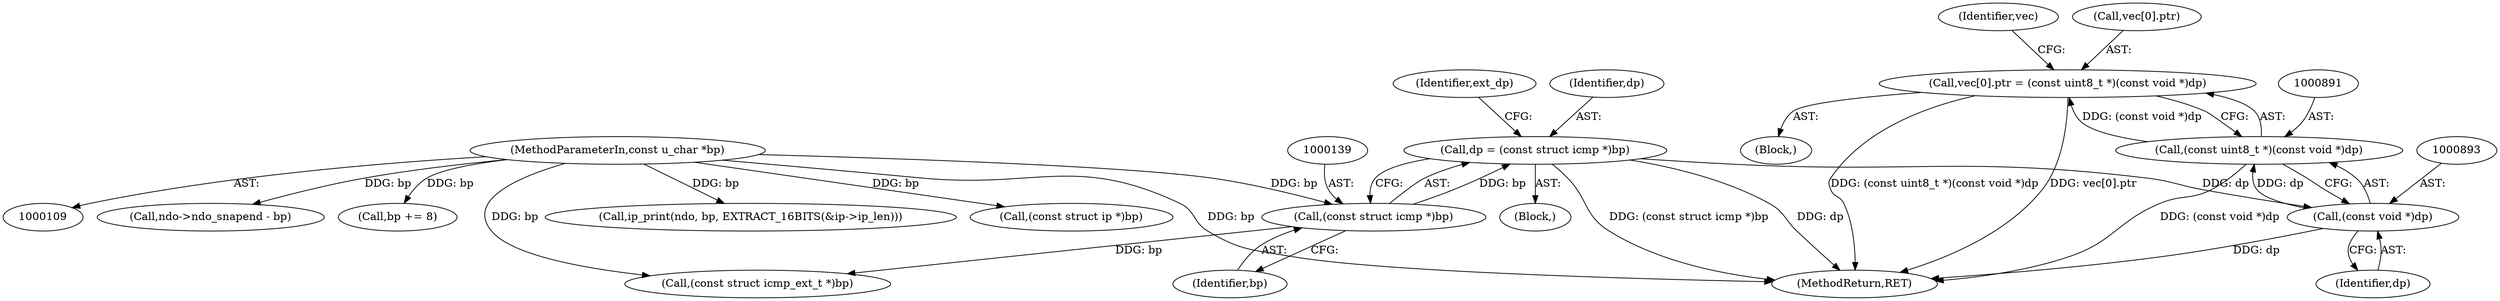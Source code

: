 digraph "0_tcpdump_1a1bce0526a77b62e41531b00f8bb5e21fd4f3a3@array" {
"1000884" [label="(Call,vec[0].ptr = (const uint8_t *)(const void *)dp)"];
"1000890" [label="(Call,(const uint8_t *)(const void *)dp)"];
"1000892" [label="(Call,(const void *)dp)"];
"1000136" [label="(Call,dp = (const struct icmp *)bp)"];
"1000138" [label="(Call,(const struct icmp *)bp)"];
"1000111" [label="(MethodParameterIn,const u_char *bp)"];
"1000963" [label="(Call,ndo->ndo_snapend - bp)"];
"1000137" [label="(Identifier,dp)"];
"1000142" [label="(Identifier,ext_dp)"];
"1000947" [label="(Call,bp += 8)"];
"1000890" [label="(Call,(const uint8_t *)(const void *)dp)"];
"1000111" [label="(MethodParameterIn,const u_char *bp)"];
"1000894" [label="(Identifier,dp)"];
"1000115" [label="(Block,)"];
"1000898" [label="(Identifier,vec)"];
"1000140" [label="(Identifier,bp)"];
"1000884" [label="(Call,vec[0].ptr = (const uint8_t *)(const void *)dp)"];
"1000136" [label="(Call,dp = (const struct icmp *)bp)"];
"1000143" [label="(Call,(const struct icmp_ext_t *)bp)"];
"1000978" [label="(Call,ip_print(ndo, bp, EXTRACT_16BITS(&ip->ip_len)))"];
"1000882" [label="(Block,)"];
"1000956" [label="(Call,(const struct ip *)bp)"];
"1000885" [label="(Call,vec[0].ptr)"];
"1001279" [label="(MethodReturn,RET)"];
"1000892" [label="(Call,(const void *)dp)"];
"1000138" [label="(Call,(const struct icmp *)bp)"];
"1000884" -> "1000882"  [label="AST: "];
"1000884" -> "1000890"  [label="CFG: "];
"1000885" -> "1000884"  [label="AST: "];
"1000890" -> "1000884"  [label="AST: "];
"1000898" -> "1000884"  [label="CFG: "];
"1000884" -> "1001279"  [label="DDG: vec[0].ptr"];
"1000884" -> "1001279"  [label="DDG: (const uint8_t *)(const void *)dp"];
"1000890" -> "1000884"  [label="DDG: (const void *)dp"];
"1000890" -> "1000892"  [label="CFG: "];
"1000891" -> "1000890"  [label="AST: "];
"1000892" -> "1000890"  [label="AST: "];
"1000890" -> "1001279"  [label="DDG: (const void *)dp"];
"1000892" -> "1000890"  [label="DDG: dp"];
"1000892" -> "1000894"  [label="CFG: "];
"1000893" -> "1000892"  [label="AST: "];
"1000894" -> "1000892"  [label="AST: "];
"1000892" -> "1001279"  [label="DDG: dp"];
"1000136" -> "1000892"  [label="DDG: dp"];
"1000136" -> "1000115"  [label="AST: "];
"1000136" -> "1000138"  [label="CFG: "];
"1000137" -> "1000136"  [label="AST: "];
"1000138" -> "1000136"  [label="AST: "];
"1000142" -> "1000136"  [label="CFG: "];
"1000136" -> "1001279"  [label="DDG: (const struct icmp *)bp"];
"1000136" -> "1001279"  [label="DDG: dp"];
"1000138" -> "1000136"  [label="DDG: bp"];
"1000138" -> "1000140"  [label="CFG: "];
"1000139" -> "1000138"  [label="AST: "];
"1000140" -> "1000138"  [label="AST: "];
"1000111" -> "1000138"  [label="DDG: bp"];
"1000138" -> "1000143"  [label="DDG: bp"];
"1000111" -> "1000109"  [label="AST: "];
"1000111" -> "1001279"  [label="DDG: bp"];
"1000111" -> "1000143"  [label="DDG: bp"];
"1000111" -> "1000947"  [label="DDG: bp"];
"1000111" -> "1000956"  [label="DDG: bp"];
"1000111" -> "1000963"  [label="DDG: bp"];
"1000111" -> "1000978"  [label="DDG: bp"];
}
